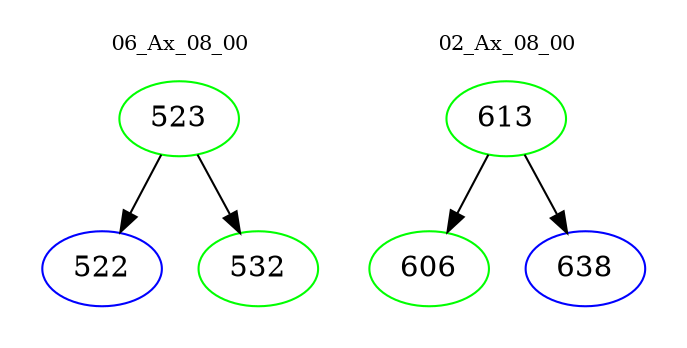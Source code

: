 digraph{
subgraph cluster_0 {
color = white
label = "06_Ax_08_00";
fontsize=10;
T0_523 [label="523", color="green"]
T0_523 -> T0_522 [color="black"]
T0_522 [label="522", color="blue"]
T0_523 -> T0_532 [color="black"]
T0_532 [label="532", color="green"]
}
subgraph cluster_1 {
color = white
label = "02_Ax_08_00";
fontsize=10;
T1_613 [label="613", color="green"]
T1_613 -> T1_606 [color="black"]
T1_606 [label="606", color="green"]
T1_613 -> T1_638 [color="black"]
T1_638 [label="638", color="blue"]
}
}
